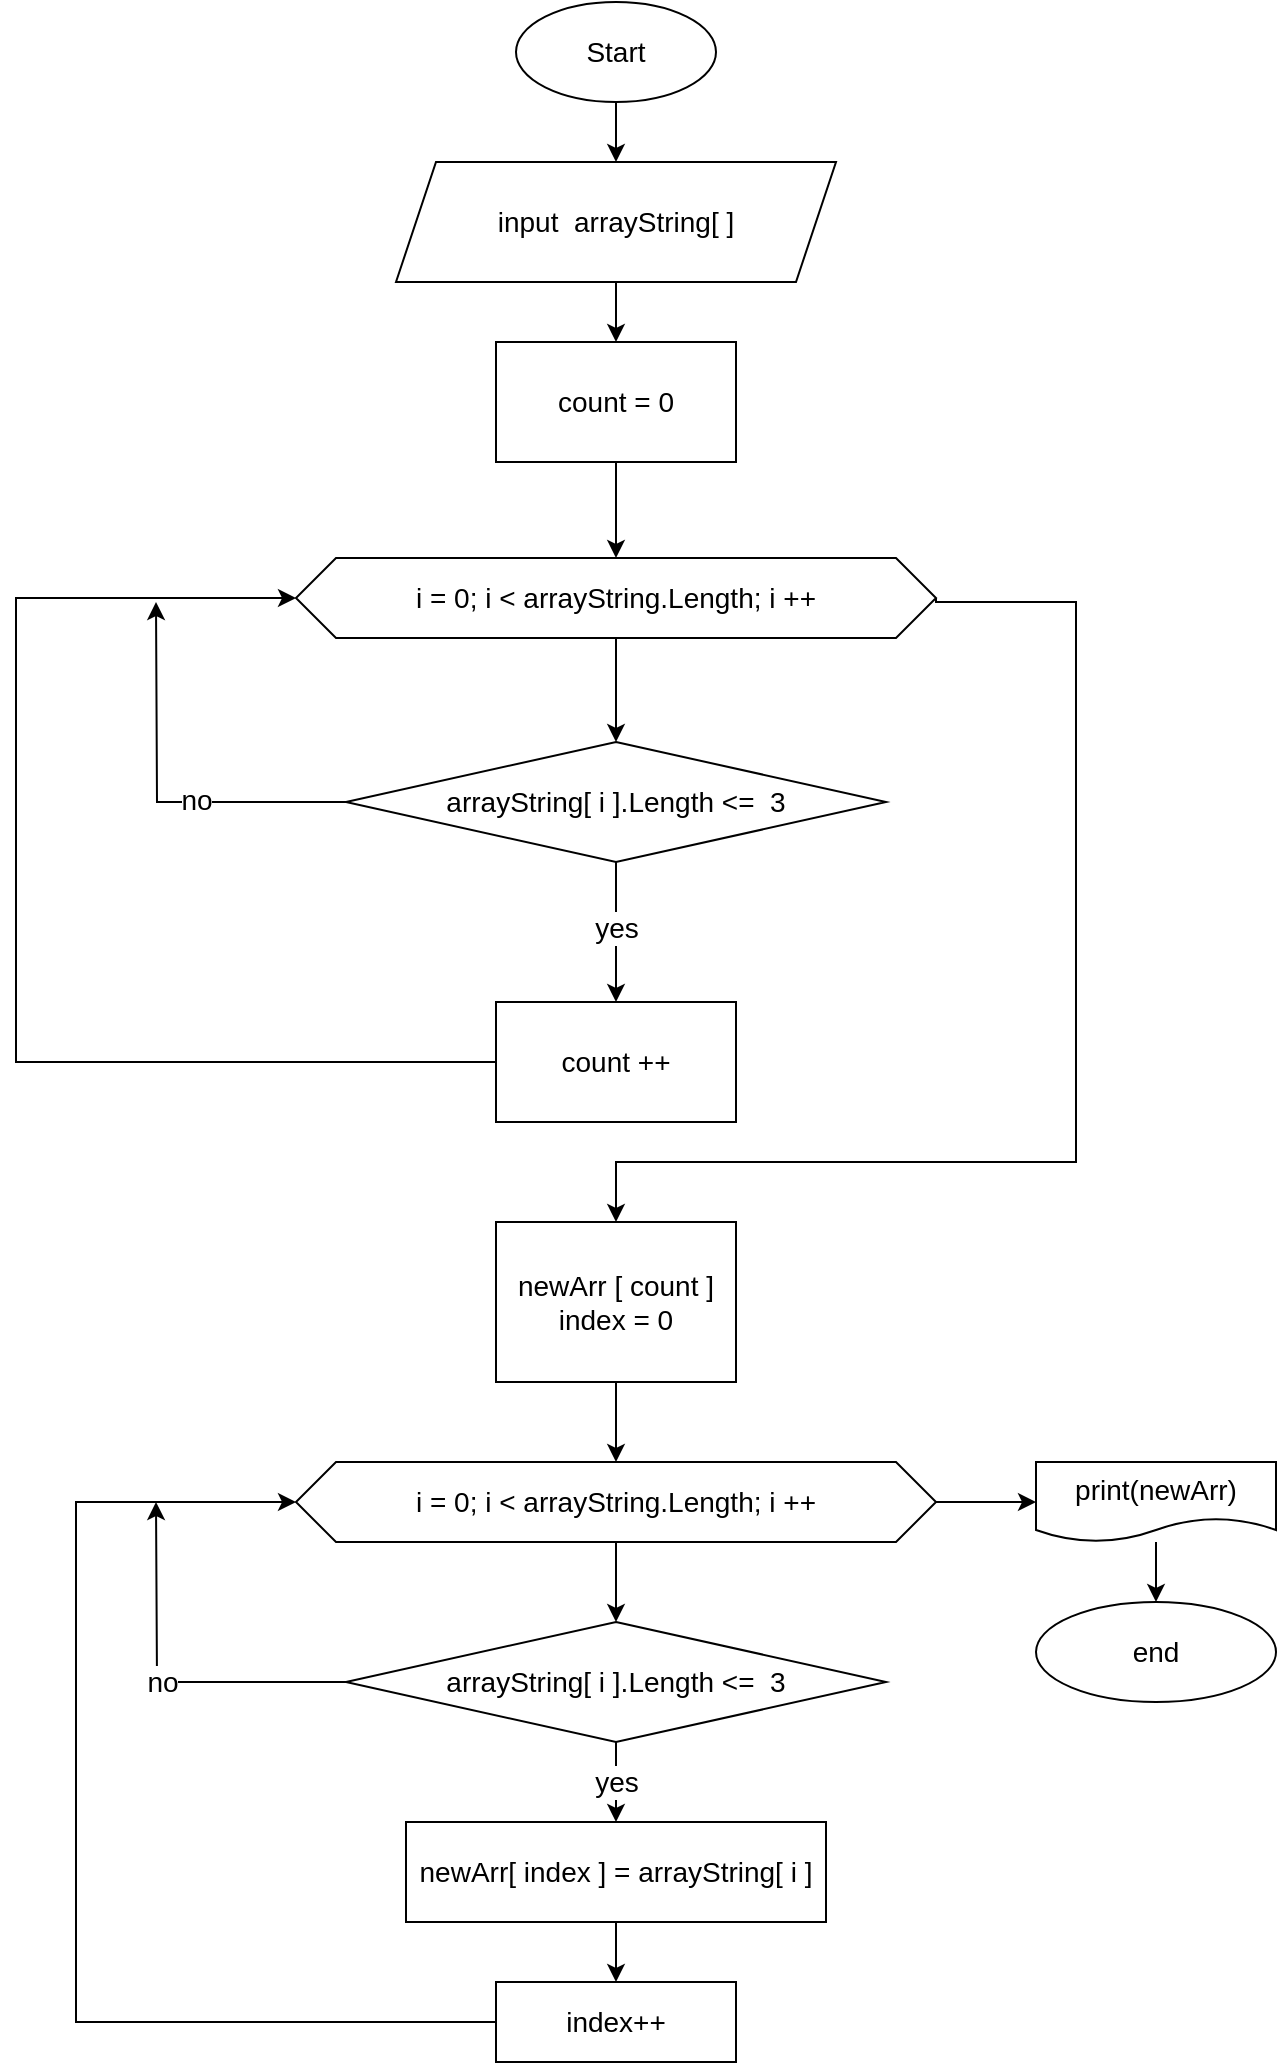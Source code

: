 <mxfile version="20.7.4" type="device"><diagram id="pLIz9PXno07oGd8mY2fQ" name="Страница 1"><mxGraphModel dx="1370" dy="802" grid="1" gridSize="10" guides="1" tooltips="1" connect="1" arrows="1" fold="1" page="1" pageScale="1" pageWidth="827" pageHeight="1169" math="0" shadow="0"><root><mxCell id="0"/><mxCell id="1" parent="0"/><mxCell id="3QovLhewNnAlVXprBGYd-6" value="" style="edgeStyle=orthogonalEdgeStyle;rounded=0;orthogonalLoop=1;jettySize=auto;html=1;fontSize=14;" edge="1" parent="1" source="3QovLhewNnAlVXprBGYd-1" target="3QovLhewNnAlVXprBGYd-3"><mxGeometry relative="1" as="geometry"/></mxCell><mxCell id="3QovLhewNnAlVXprBGYd-1" value="&lt;font style=&quot;font-size: 14px;&quot;&gt;Start&lt;/font&gt;" style="ellipse;whiteSpace=wrap;html=1;fontSize=14;" vertex="1" parent="1"><mxGeometry x="310" y="40" width="100" height="50" as="geometry"/></mxCell><mxCell id="3QovLhewNnAlVXprBGYd-18" value="" style="edgeStyle=orthogonalEdgeStyle;rounded=0;orthogonalLoop=1;jettySize=auto;html=1;fontSize=14;" edge="1" parent="1" source="3QovLhewNnAlVXprBGYd-3" target="3QovLhewNnAlVXprBGYd-8"><mxGeometry relative="1" as="geometry"/></mxCell><mxCell id="3QovLhewNnAlVXprBGYd-3" value="input &amp;nbsp;arrayString[ ]" style="shape=parallelogram;perimeter=parallelogramPerimeter;whiteSpace=wrap;html=1;fixedSize=1;fontSize=14;" vertex="1" parent="1"><mxGeometry x="250" y="120" width="220" height="60" as="geometry"/></mxCell><mxCell id="3QovLhewNnAlVXprBGYd-14" value="" style="edgeStyle=orthogonalEdgeStyle;rounded=0;orthogonalLoop=1;jettySize=auto;html=1;fontSize=14;" edge="1" parent="1" source="3QovLhewNnAlVXprBGYd-4" target="3QovLhewNnAlVXprBGYd-12"><mxGeometry relative="1" as="geometry"/></mxCell><mxCell id="3QovLhewNnAlVXprBGYd-15" value="yes" style="edgeLabel;html=1;align=center;verticalAlign=middle;resizable=0;points=[];fontSize=14;" vertex="1" connectable="0" parent="3QovLhewNnAlVXprBGYd-14"><mxGeometry x="-0.075" relative="1" as="geometry"><mxPoint as="offset"/></mxGeometry></mxCell><mxCell id="3QovLhewNnAlVXprBGYd-16" style="edgeStyle=orthogonalEdgeStyle;rounded=0;orthogonalLoop=1;jettySize=auto;html=1;fontSize=14;" edge="1" parent="1" source="3QovLhewNnAlVXprBGYd-4"><mxGeometry relative="1" as="geometry"><mxPoint x="130" y="340" as="targetPoint"/></mxGeometry></mxCell><mxCell id="3QovLhewNnAlVXprBGYd-17" value="no" style="edgeLabel;html=1;align=center;verticalAlign=middle;resizable=0;points=[];fontSize=14;" vertex="1" connectable="0" parent="3QovLhewNnAlVXprBGYd-16"><mxGeometry x="-0.226" y="-1" relative="1" as="geometry"><mxPoint as="offset"/></mxGeometry></mxCell><mxCell id="3QovLhewNnAlVXprBGYd-4" value="arrayString[ i ].Length &amp;lt;= &amp;nbsp;3" style="rhombus;whiteSpace=wrap;html=1;fontSize=14;" vertex="1" parent="1"><mxGeometry x="225" y="410" width="270" height="60" as="geometry"/></mxCell><mxCell id="3QovLhewNnAlVXprBGYd-9" value="" style="edgeStyle=orthogonalEdgeStyle;rounded=0;orthogonalLoop=1;jettySize=auto;html=1;fontSize=14;" edge="1" parent="1" source="3QovLhewNnAlVXprBGYd-5" target="3QovLhewNnAlVXprBGYd-4"><mxGeometry relative="1" as="geometry"/></mxCell><mxCell id="3QovLhewNnAlVXprBGYd-21" value="" style="edgeStyle=orthogonalEdgeStyle;rounded=0;orthogonalLoop=1;jettySize=auto;html=1;fontSize=14;exitX=1;exitY=0.5;exitDx=0;exitDy=0;" edge="1" parent="1" source="3QovLhewNnAlVXprBGYd-5" target="3QovLhewNnAlVXprBGYd-20"><mxGeometry relative="1" as="geometry"><Array as="points"><mxPoint x="590" y="340"/><mxPoint x="590" y="620"/><mxPoint x="360" y="620"/></Array></mxGeometry></mxCell><mxCell id="3QovLhewNnAlVXprBGYd-5" value="i = 0; i &amp;lt; arrayString.Length; i ++" style="shape=hexagon;perimeter=hexagonPerimeter2;whiteSpace=wrap;html=1;fixedSize=1;fontSize=14;" vertex="1" parent="1"><mxGeometry x="200" y="318" width="320" height="40" as="geometry"/></mxCell><mxCell id="3QovLhewNnAlVXprBGYd-19" value="" style="edgeStyle=orthogonalEdgeStyle;rounded=0;orthogonalLoop=1;jettySize=auto;html=1;fontSize=14;" edge="1" parent="1" source="3QovLhewNnAlVXprBGYd-8" target="3QovLhewNnAlVXprBGYd-5"><mxGeometry relative="1" as="geometry"/></mxCell><mxCell id="3QovLhewNnAlVXprBGYd-8" value="count = 0" style="rounded=0;whiteSpace=wrap;html=1;fontSize=14;" vertex="1" parent="1"><mxGeometry x="300" y="210" width="120" height="60" as="geometry"/></mxCell><mxCell id="3QovLhewNnAlVXprBGYd-30" value="" style="edgeStyle=orthogonalEdgeStyle;rounded=0;orthogonalLoop=1;jettySize=auto;html=1;fontSize=14;" edge="1" parent="1" source="3QovLhewNnAlVXprBGYd-10" target="3QovLhewNnAlVXprBGYd-29"><mxGeometry relative="1" as="geometry"/></mxCell><mxCell id="3QovLhewNnAlVXprBGYd-10" value="newArr[ index ] =&amp;nbsp;arrayString[ i ]" style="whiteSpace=wrap;html=1;fontSize=14;" vertex="1" parent="1"><mxGeometry x="255" y="950" width="210" height="50" as="geometry"/></mxCell><mxCell id="3QovLhewNnAlVXprBGYd-25" style="edgeStyle=orthogonalEdgeStyle;rounded=0;orthogonalLoop=1;jettySize=auto;html=1;entryX=0;entryY=0.5;entryDx=0;entryDy=0;fontSize=14;" edge="1" parent="1" source="3QovLhewNnAlVXprBGYd-12" target="3QovLhewNnAlVXprBGYd-5"><mxGeometry relative="1" as="geometry"><Array as="points"><mxPoint x="60" y="570"/><mxPoint x="60" y="338"/></Array></mxGeometry></mxCell><mxCell id="3QovLhewNnAlVXprBGYd-12" value="count ++" style="rounded=0;whiteSpace=wrap;html=1;fontSize=14;" vertex="1" parent="1"><mxGeometry x="300" y="540" width="120" height="60" as="geometry"/></mxCell><mxCell id="3QovLhewNnAlVXprBGYd-24" value="" style="edgeStyle=orthogonalEdgeStyle;rounded=0;orthogonalLoop=1;jettySize=auto;html=1;fontSize=14;" edge="1" parent="1" source="3QovLhewNnAlVXprBGYd-20" target="3QovLhewNnAlVXprBGYd-23"><mxGeometry relative="1" as="geometry"/></mxCell><mxCell id="3QovLhewNnAlVXprBGYd-20" value="newArr [ count ]&lt;br&gt;index = 0" style="whiteSpace=wrap;html=1;fontSize=14;" vertex="1" parent="1"><mxGeometry x="300" y="650" width="120" height="80" as="geometry"/></mxCell><mxCell id="3QovLhewNnAlVXprBGYd-27" value="" style="edgeStyle=orthogonalEdgeStyle;rounded=0;orthogonalLoop=1;jettySize=auto;html=1;fontSize=14;" edge="1" parent="1" source="3QovLhewNnAlVXprBGYd-23" target="3QovLhewNnAlVXprBGYd-26"><mxGeometry relative="1" as="geometry"/></mxCell><mxCell id="3QovLhewNnAlVXprBGYd-35" value="" style="edgeStyle=orthogonalEdgeStyle;rounded=0;orthogonalLoop=1;jettySize=auto;html=1;fontSize=14;" edge="1" parent="1" source="3QovLhewNnAlVXprBGYd-23" target="3QovLhewNnAlVXprBGYd-33"><mxGeometry relative="1" as="geometry"/></mxCell><mxCell id="3QovLhewNnAlVXprBGYd-23" value="i = 0; i &amp;lt; arrayString.Length; i ++" style="shape=hexagon;perimeter=hexagonPerimeter2;whiteSpace=wrap;html=1;fixedSize=1;fontSize=14;" vertex="1" parent="1"><mxGeometry x="200" y="770" width="320" height="40" as="geometry"/></mxCell><mxCell id="3QovLhewNnAlVXprBGYd-28" value="yes" style="edgeStyle=orthogonalEdgeStyle;rounded=0;orthogonalLoop=1;jettySize=auto;html=1;fontSize=14;" edge="1" parent="1" source="3QovLhewNnAlVXprBGYd-26" target="3QovLhewNnAlVXprBGYd-10"><mxGeometry relative="1" as="geometry"/></mxCell><mxCell id="3QovLhewNnAlVXprBGYd-32" value="no" style="edgeStyle=orthogonalEdgeStyle;rounded=0;orthogonalLoop=1;jettySize=auto;html=1;fontSize=14;" edge="1" parent="1" source="3QovLhewNnAlVXprBGYd-26"><mxGeometry relative="1" as="geometry"><mxPoint x="130" y="790" as="targetPoint"/></mxGeometry></mxCell><mxCell id="3QovLhewNnAlVXprBGYd-26" value="arrayString[ i ].Length &amp;lt;= &amp;nbsp;3" style="rhombus;whiteSpace=wrap;html=1;fontSize=14;" vertex="1" parent="1"><mxGeometry x="225" y="850" width="270" height="60" as="geometry"/></mxCell><mxCell id="3QovLhewNnAlVXprBGYd-31" style="edgeStyle=orthogonalEdgeStyle;rounded=0;orthogonalLoop=1;jettySize=auto;html=1;entryX=0;entryY=0.5;entryDx=0;entryDy=0;fontSize=14;" edge="1" parent="1" source="3QovLhewNnAlVXprBGYd-29" target="3QovLhewNnAlVXprBGYd-23"><mxGeometry relative="1" as="geometry"><Array as="points"><mxPoint x="90" y="1050"/><mxPoint x="90" y="790"/></Array></mxGeometry></mxCell><mxCell id="3QovLhewNnAlVXprBGYd-29" value="index++" style="rounded=0;whiteSpace=wrap;html=1;fontSize=14;" vertex="1" parent="1"><mxGeometry x="300" y="1030" width="120" height="40" as="geometry"/></mxCell><mxCell id="3QovLhewNnAlVXprBGYd-36" value="" style="edgeStyle=orthogonalEdgeStyle;rounded=0;orthogonalLoop=1;jettySize=auto;html=1;fontSize=14;" edge="1" parent="1" source="3QovLhewNnAlVXprBGYd-33" target="3QovLhewNnAlVXprBGYd-34"><mxGeometry relative="1" as="geometry"/></mxCell><mxCell id="3QovLhewNnAlVXprBGYd-33" value="print(newArr)" style="shape=document;whiteSpace=wrap;html=1;boundedLbl=1;fontSize=14;" vertex="1" parent="1"><mxGeometry x="570" y="770" width="120" height="40" as="geometry"/></mxCell><mxCell id="3QovLhewNnAlVXprBGYd-34" value="end" style="ellipse;whiteSpace=wrap;html=1;fontSize=14;" vertex="1" parent="1"><mxGeometry x="570" y="840" width="120" height="50" as="geometry"/></mxCell></root></mxGraphModel></diagram></mxfile>